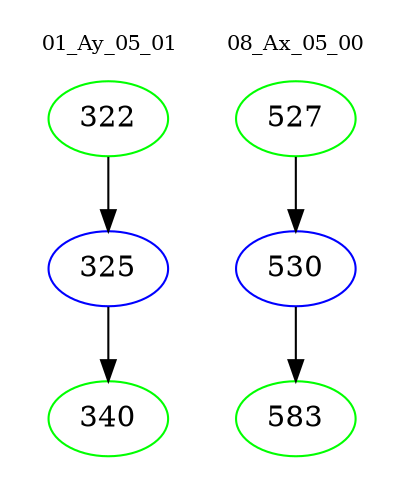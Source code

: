 digraph{
subgraph cluster_0 {
color = white
label = "01_Ay_05_01";
fontsize=10;
T0_322 [label="322", color="green"]
T0_322 -> T0_325 [color="black"]
T0_325 [label="325", color="blue"]
T0_325 -> T0_340 [color="black"]
T0_340 [label="340", color="green"]
}
subgraph cluster_1 {
color = white
label = "08_Ax_05_00";
fontsize=10;
T1_527 [label="527", color="green"]
T1_527 -> T1_530 [color="black"]
T1_530 [label="530", color="blue"]
T1_530 -> T1_583 [color="black"]
T1_583 [label="583", color="green"]
}
}
